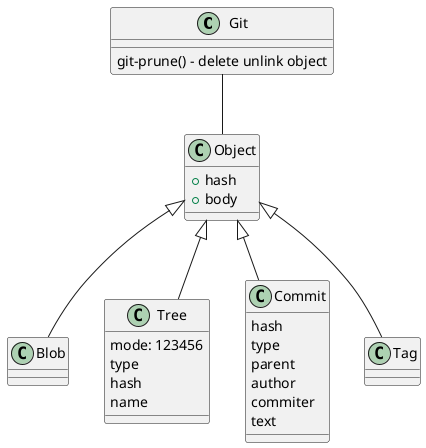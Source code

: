 @startuml

class Git {
  git-prune() - delete unlink object
}

Git -- Object

class Object {
  +hash
  +body
}

class Blob {
}

class Tree {
  mode: 123456
  type
  hash
  name
}

class Commit {
  hash
  type
  parent
  author
  commiter
  text
}

class Tag {
}

Object <|--Tree
Object <|--Blob
Object <|--Commit
Object <|--Tag


@enduml
